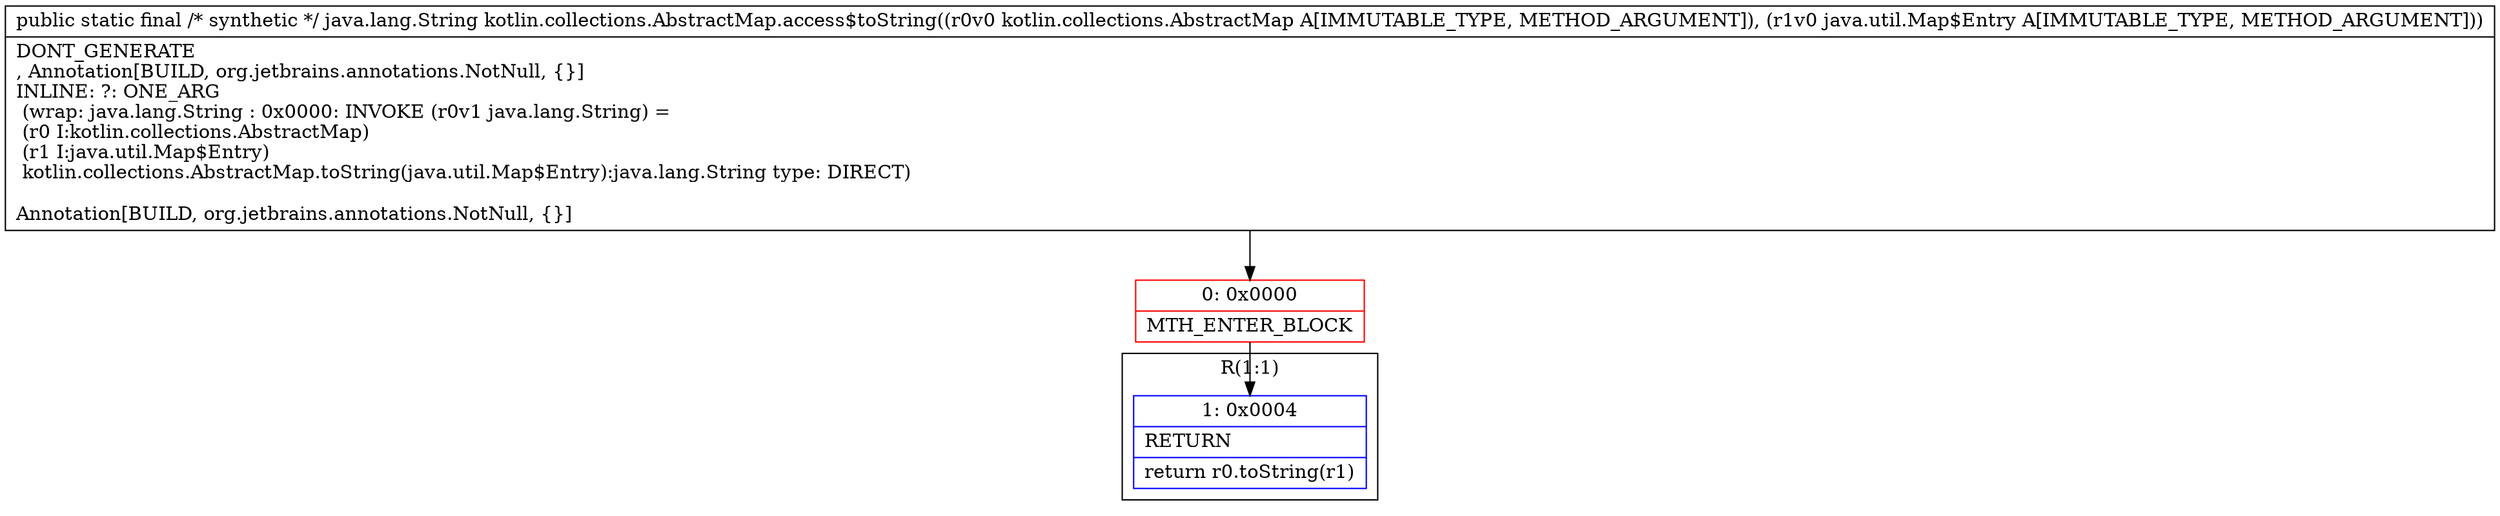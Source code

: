 digraph "CFG forkotlin.collections.AbstractMap.access$toString(Lkotlin\/collections\/AbstractMap;Ljava\/util\/Map$Entry;)Ljava\/lang\/String;" {
subgraph cluster_Region_426525235 {
label = "R(1:1)";
node [shape=record,color=blue];
Node_1 [shape=record,label="{1\:\ 0x0004|RETURN\l|return r0.toString(r1)\l}"];
}
Node_0 [shape=record,color=red,label="{0\:\ 0x0000|MTH_ENTER_BLOCK\l}"];
MethodNode[shape=record,label="{public static final \/* synthetic *\/ java.lang.String kotlin.collections.AbstractMap.access$toString((r0v0 kotlin.collections.AbstractMap A[IMMUTABLE_TYPE, METHOD_ARGUMENT]), (r1v0 java.util.Map$Entry A[IMMUTABLE_TYPE, METHOD_ARGUMENT]))  | DONT_GENERATE\l, Annotation[BUILD, org.jetbrains.annotations.NotNull, \{\}]\lINLINE: ?: ONE_ARG  \l  (wrap: java.lang.String : 0x0000: INVOKE  (r0v1 java.lang.String) = \l  (r0 I:kotlin.collections.AbstractMap)\l  (r1 I:java.util.Map$Entry)\l kotlin.collections.AbstractMap.toString(java.util.Map$Entry):java.lang.String type: DIRECT)\l\lAnnotation[BUILD, org.jetbrains.annotations.NotNull, \{\}]\l}"];
MethodNode -> Node_0;
Node_0 -> Node_1;
}

